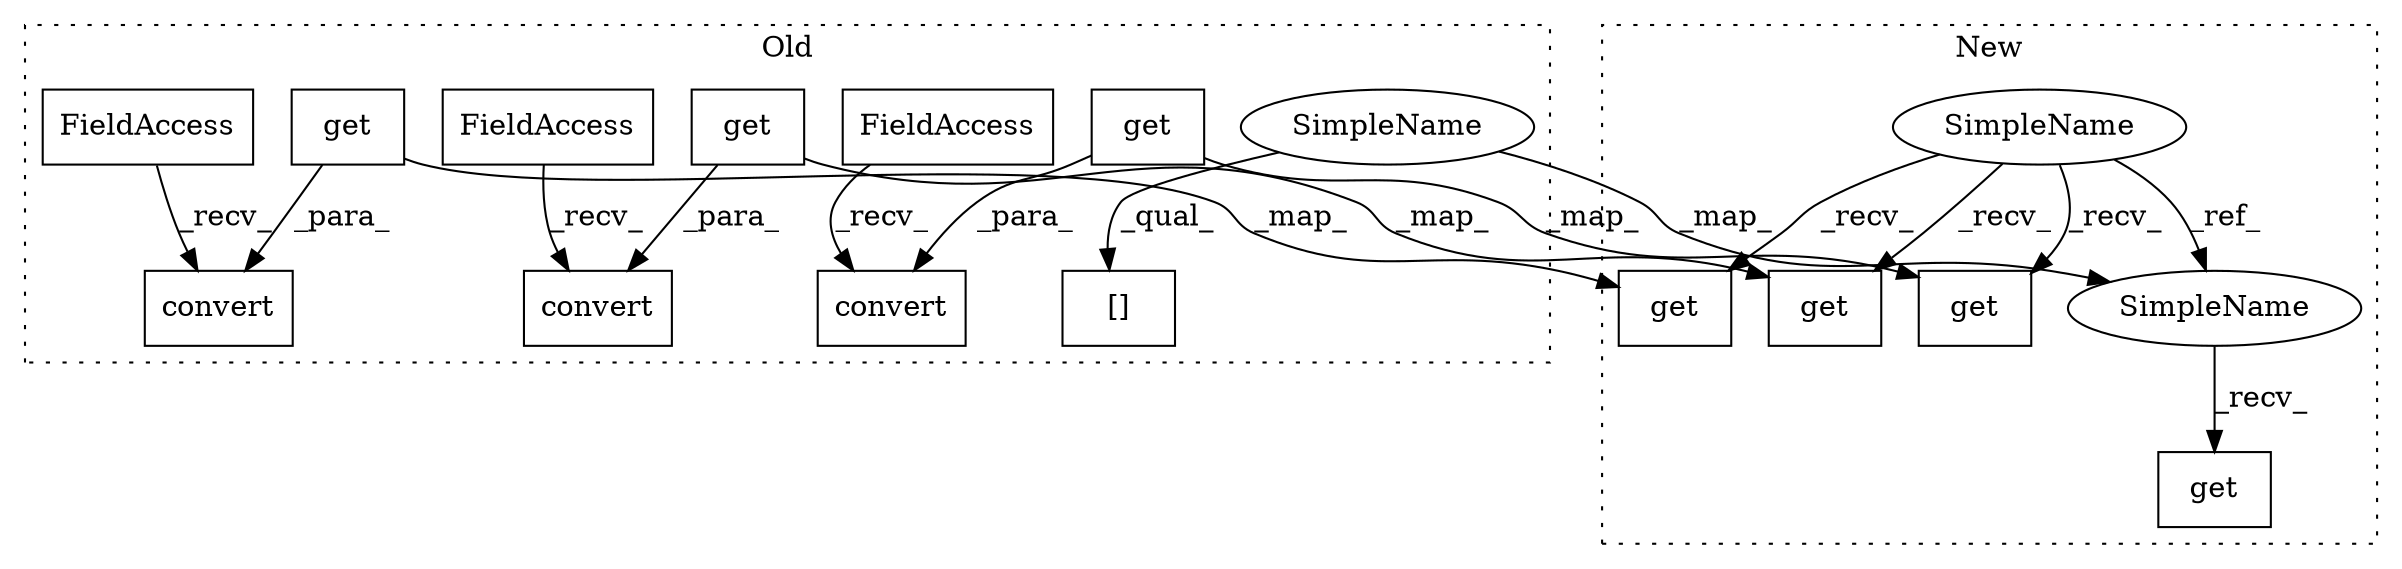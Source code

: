 digraph G {
subgraph cluster0 {
1 [label="convert" a="32" s="1685,1739" l="8,1" shape="box"];
3 [label="FieldAccess" a="22" s="1666" l="13" shape="box"];
6 [label="get" a="32" s="1698,1714" l="4,1" shape="box"];
7 [label="[]" a="2" s="1561,1575" l="5,1" shape="box"];
8 [label="get" a="32" s="1928,1940" l="4,1" shape="box"];
10 [label="convert" a="32" s="1915,1958" l="8,1" shape="box"];
11 [label="get" a="32" s="1860,1877" l="4,1" shape="box"];
13 [label="convert" a="32" s="1847,1885" l="8,1" shape="box"];
14 [label="FieldAccess" a="22" s="1828" l="13" shape="box"];
15 [label="FieldAccess" a="22" s="1896" l="13" shape="box"];
17 [label="SimpleName" a="42" s="1561" l="4" shape="ellipse"];
label = "Old";
style="dotted";
}
subgraph cluster1 {
2 [label="get" a="32" s="2882,2895" l="4,1" shape="box"];
4 [label="SimpleName" a="42" s="2847" l="4" shape="ellipse"];
5 [label="get" a="32" s="2946,2962" l="4,1" shape="box"];
9 [label="get" a="32" s="3054,3066" l="4,1" shape="box"];
12 [label="get" a="32" s="3021,3038" l="4,1" shape="box"];
16 [label="SimpleName" a="42" s="2877" l="4" shape="ellipse"];
label = "New";
style="dotted";
}
3 -> 1 [label="_recv_"];
4 -> 5 [label="_recv_"];
4 -> 12 [label="_recv_"];
4 -> 9 [label="_recv_"];
4 -> 16 [label="_ref_"];
6 -> 5 [label="_map_"];
6 -> 1 [label="_para_"];
8 -> 9 [label="_map_"];
8 -> 10 [label="_para_"];
11 -> 13 [label="_para_"];
11 -> 12 [label="_map_"];
14 -> 13 [label="_recv_"];
15 -> 10 [label="_recv_"];
16 -> 2 [label="_recv_"];
17 -> 7 [label="_qual_"];
17 -> 16 [label="_map_"];
}